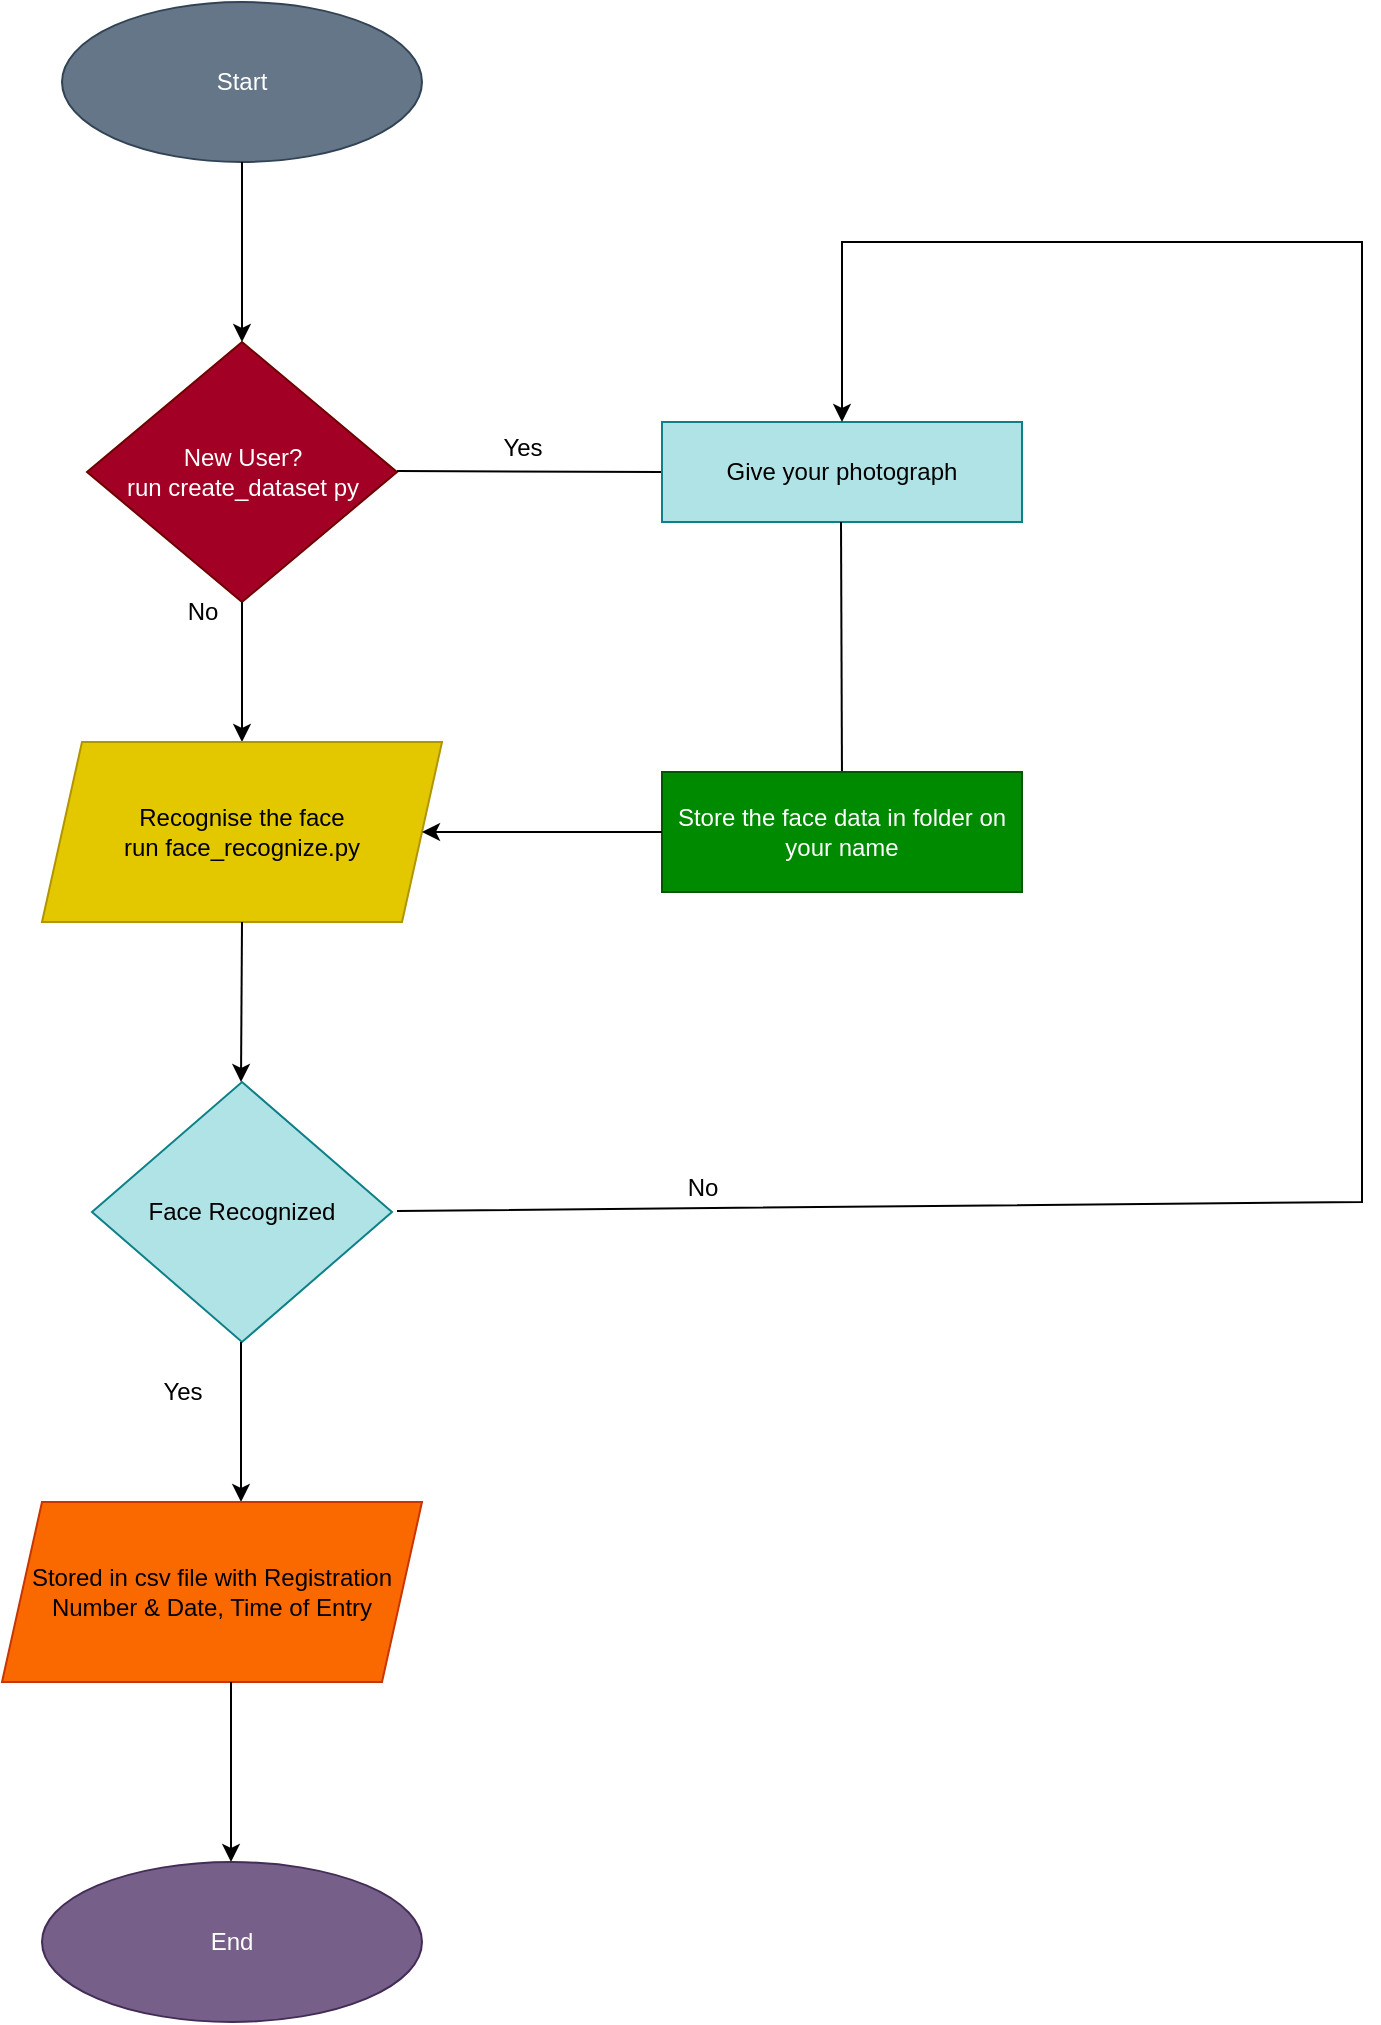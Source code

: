<mxfile version="28.1.1">
  <diagram name="Page-1" id="QFs1zZ1Uj0OUlqwMwo2m">
    <mxGraphModel dx="1042" dy="510" grid="1" gridSize="10" guides="1" tooltips="1" connect="1" arrows="1" fold="1" page="1" pageScale="1" pageWidth="850" pageHeight="1100" math="0" shadow="0">
      <root>
        <mxCell id="0" />
        <mxCell id="1" parent="0" />
        <mxCell id="lnr_KaeMSOWa1ANDZoDC-1" value="Start" style="ellipse;whiteSpace=wrap;html=1;fillColor=#647687;fontColor=#ffffff;strokeColor=#314354;" vertex="1" parent="1">
          <mxGeometry x="90" y="40" width="180" height="80" as="geometry" />
        </mxCell>
        <mxCell id="lnr_KaeMSOWa1ANDZoDC-2" value="New User?&lt;div&gt;run create_dataset py&lt;/div&gt;" style="rhombus;whiteSpace=wrap;html=1;fillColor=light-dark(#A20025,#FFD966);fontColor=#ffffff;strokeColor=#6F0000;" vertex="1" parent="1">
          <mxGeometry x="102.5" y="210" width="155" height="130" as="geometry" />
        </mxCell>
        <mxCell id="lnr_KaeMSOWa1ANDZoDC-3" value="Face Recognized" style="rhombus;whiteSpace=wrap;html=1;fillColor=light-dark(#B0E3E6,#9AC7BF);strokeColor=#0e8088;" vertex="1" parent="1">
          <mxGeometry x="105" y="580" width="150" height="130" as="geometry" />
        </mxCell>
        <mxCell id="lnr_KaeMSOWa1ANDZoDC-5" value="" style="endArrow=classic;html=1;rounded=0;entryX=0.5;entryY=0;entryDx=0;entryDy=0;exitX=0.5;exitY=1;exitDx=0;exitDy=0;" edge="1" parent="1" source="lnr_KaeMSOWa1ANDZoDC-1" target="lnr_KaeMSOWa1ANDZoDC-2">
          <mxGeometry width="50" height="50" relative="1" as="geometry">
            <mxPoint x="180" y="160" as="sourcePoint" />
            <mxPoint x="230" y="110" as="targetPoint" />
          </mxGeometry>
        </mxCell>
        <mxCell id="lnr_KaeMSOWa1ANDZoDC-6" value="" style="endArrow=classic;html=1;rounded=0;exitX=0.5;exitY=1;exitDx=0;exitDy=0;" edge="1" parent="1" source="lnr_KaeMSOWa1ANDZoDC-2">
          <mxGeometry width="50" height="50" relative="1" as="geometry">
            <mxPoint x="173.75" y="350" as="sourcePoint" />
            <mxPoint x="180" y="410" as="targetPoint" />
          </mxGeometry>
        </mxCell>
        <mxCell id="lnr_KaeMSOWa1ANDZoDC-7" value="" style="endArrow=none;html=1;rounded=0;" edge="1" parent="1">
          <mxGeometry width="50" height="50" relative="1" as="geometry">
            <mxPoint x="257.5" y="274.5" as="sourcePoint" />
            <mxPoint x="390" y="275" as="targetPoint" />
          </mxGeometry>
        </mxCell>
        <mxCell id="lnr_KaeMSOWa1ANDZoDC-9" value="Give your photograph" style="rounded=0;whiteSpace=wrap;html=1;fillColor=light-dark(#B0E3E6,#66B2FF);strokeColor=#0e8088;" vertex="1" parent="1">
          <mxGeometry x="390" y="250" width="180" height="50" as="geometry" />
        </mxCell>
        <mxCell id="lnr_KaeMSOWa1ANDZoDC-10" value="" style="endArrow=none;html=1;rounded=0;" edge="1" parent="1">
          <mxGeometry width="50" height="50" relative="1" as="geometry">
            <mxPoint x="479.5" y="300" as="sourcePoint" />
            <mxPoint x="480" y="430" as="targetPoint" />
          </mxGeometry>
        </mxCell>
        <mxCell id="lnr_KaeMSOWa1ANDZoDC-11" value="Recognise the face&lt;div&gt;run face_recognize.py&lt;/div&gt;" style="shape=parallelogram;perimeter=parallelogramPerimeter;whiteSpace=wrap;html=1;fixedSize=1;fillColor=light-dark(#E3C800,#CDA2BE);fontColor=#000000;strokeColor=#B09500;" vertex="1" parent="1">
          <mxGeometry x="80" y="410" width="200" height="90" as="geometry" />
        </mxCell>
        <mxCell id="lnr_KaeMSOWa1ANDZoDC-12" value="Store the face data in folder on your name" style="rounded=0;whiteSpace=wrap;html=1;fillColor=light-dark(#008A00,#80FF00);strokeColor=#005700;fontColor=#ffffff;" vertex="1" parent="1">
          <mxGeometry x="390" y="425" width="180" height="60" as="geometry" />
        </mxCell>
        <mxCell id="lnr_KaeMSOWa1ANDZoDC-14" value="" style="endArrow=classic;html=1;rounded=0;exitX=0.5;exitY=1;exitDx=0;exitDy=0;" edge="1" parent="1" source="lnr_KaeMSOWa1ANDZoDC-11">
          <mxGeometry width="50" height="50" relative="1" as="geometry">
            <mxPoint x="179.5" y="520" as="sourcePoint" />
            <mxPoint x="179.5" y="580" as="targetPoint" />
          </mxGeometry>
        </mxCell>
        <mxCell id="lnr_KaeMSOWa1ANDZoDC-22" value="" style="endArrow=classic;html=1;rounded=0;entryX=0.5;entryY=0;entryDx=0;entryDy=0;" edge="1" parent="1" target="lnr_KaeMSOWa1ANDZoDC-9">
          <mxGeometry width="50" height="50" relative="1" as="geometry">
            <mxPoint x="257.5" y="644.5" as="sourcePoint" />
            <mxPoint x="480" y="210" as="targetPoint" />
            <Array as="points">
              <mxPoint x="740" y="640" />
              <mxPoint x="740" y="160" />
              <mxPoint x="480" y="160" />
            </Array>
          </mxGeometry>
        </mxCell>
        <mxCell id="lnr_KaeMSOWa1ANDZoDC-24" value="" style="endArrow=classic;html=1;rounded=0;" edge="1" parent="1">
          <mxGeometry width="50" height="50" relative="1" as="geometry">
            <mxPoint x="179.5" y="710" as="sourcePoint" />
            <mxPoint x="179.5" y="790" as="targetPoint" />
          </mxGeometry>
        </mxCell>
        <mxCell id="lnr_KaeMSOWa1ANDZoDC-25" value="Stored in csv file with Registration Number &amp;amp; Date, Time of Entry" style="shape=parallelogram;perimeter=parallelogramPerimeter;whiteSpace=wrap;html=1;fixedSize=1;fillColor=light-dark(#fa6800, #cc7333);fontColor=#000000;strokeColor=light-dark(#C73500,#D7765D);" vertex="1" parent="1">
          <mxGeometry x="60" y="790" width="210" height="90" as="geometry" />
        </mxCell>
        <mxCell id="lnr_KaeMSOWa1ANDZoDC-26" value="" style="endArrow=classic;html=1;rounded=0;" edge="1" parent="1">
          <mxGeometry width="50" height="50" relative="1" as="geometry">
            <mxPoint x="174.5" y="880" as="sourcePoint" />
            <mxPoint x="174.5" y="970" as="targetPoint" />
          </mxGeometry>
        </mxCell>
        <mxCell id="lnr_KaeMSOWa1ANDZoDC-27" value="End" style="ellipse;whiteSpace=wrap;html=1;fillColor=light-dark(#76608A,#B9E0A5);fontColor=#ffffff;strokeColor=#432D57;" vertex="1" parent="1">
          <mxGeometry x="80" y="970" width="190" height="80" as="geometry" />
        </mxCell>
        <mxCell id="lnr_KaeMSOWa1ANDZoDC-28" value="" style="endArrow=classic;html=1;rounded=0;entryX=1;entryY=0.5;entryDx=0;entryDy=0;exitX=0;exitY=0.5;exitDx=0;exitDy=0;" edge="1" parent="1" source="lnr_KaeMSOWa1ANDZoDC-12" target="lnr_KaeMSOWa1ANDZoDC-11">
          <mxGeometry width="50" height="50" relative="1" as="geometry">
            <mxPoint x="370" y="460" as="sourcePoint" />
            <mxPoint x="310" y="460" as="targetPoint" />
          </mxGeometry>
        </mxCell>
        <mxCell id="lnr_KaeMSOWa1ANDZoDC-29" value="No" style="text;html=1;align=center;verticalAlign=middle;resizable=0;points=[];autosize=1;strokeColor=none;fillColor=none;" vertex="1" parent="1">
          <mxGeometry x="390" y="618" width="40" height="30" as="geometry" />
        </mxCell>
        <mxCell id="lnr_KaeMSOWa1ANDZoDC-30" value="Yes" style="text;html=1;align=center;verticalAlign=middle;resizable=0;points=[];autosize=1;strokeColor=none;fillColor=none;" vertex="1" parent="1">
          <mxGeometry x="130" y="720" width="40" height="30" as="geometry" />
        </mxCell>
        <mxCell id="lnr_KaeMSOWa1ANDZoDC-31" value="Yes" style="text;html=1;align=center;verticalAlign=middle;resizable=0;points=[];autosize=1;strokeColor=none;fillColor=none;" vertex="1" parent="1">
          <mxGeometry x="300" y="248" width="40" height="30" as="geometry" />
        </mxCell>
        <mxCell id="lnr_KaeMSOWa1ANDZoDC-32" value="No" style="text;html=1;align=center;verticalAlign=middle;resizable=0;points=[];autosize=1;strokeColor=none;fillColor=none;" vertex="1" parent="1">
          <mxGeometry x="140" y="330" width="40" height="30" as="geometry" />
        </mxCell>
      </root>
    </mxGraphModel>
  </diagram>
</mxfile>
